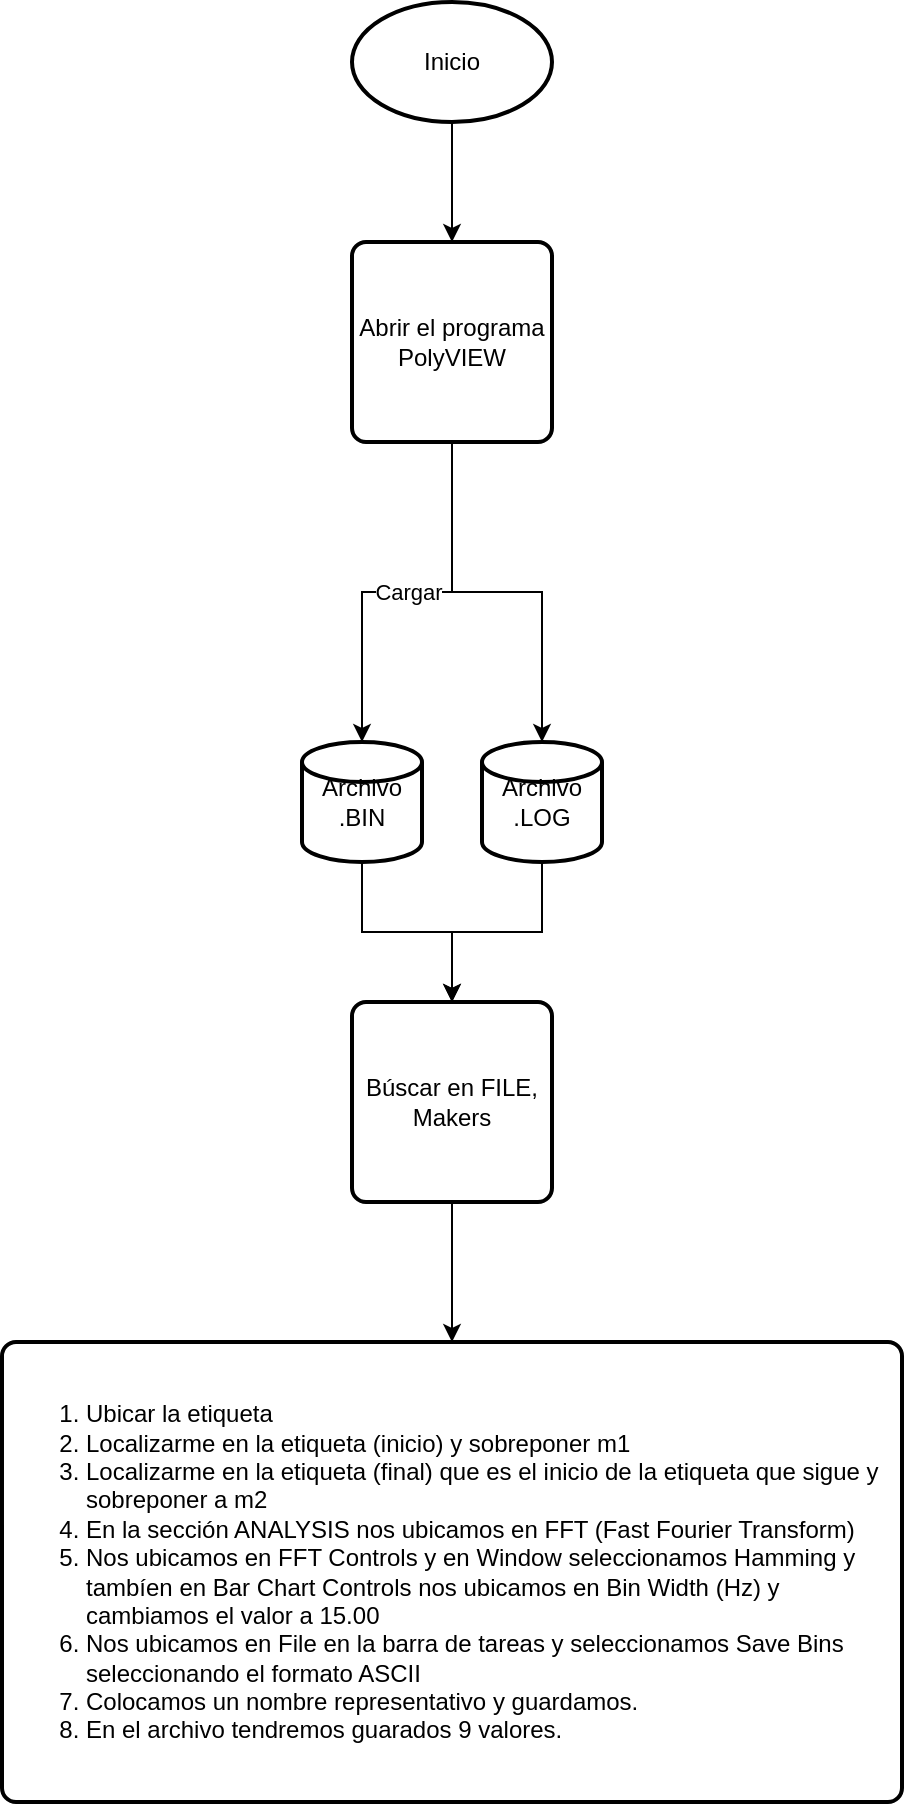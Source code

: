 <mxfile version="27.0.9">
  <diagram name="Página-1" id="BoUONhKrkpE1oiNDbWxh">
    <mxGraphModel dx="872" dy="531" grid="1" gridSize="10" guides="1" tooltips="1" connect="1" arrows="1" fold="1" page="1" pageScale="1" pageWidth="827" pageHeight="1169" math="0" shadow="0">
      <root>
        <mxCell id="0" />
        <mxCell id="1" parent="0" />
        <mxCell id="n1JX3oQRuSmtQ1Am53C5-5" style="edgeStyle=orthogonalEdgeStyle;rounded=0;orthogonalLoop=1;jettySize=auto;html=1;exitX=0.5;exitY=1;exitDx=0;exitDy=0;exitPerimeter=0;entryX=0.5;entryY=0;entryDx=0;entryDy=0;" edge="1" parent="1" source="n1JX3oQRuSmtQ1Am53C5-1" target="n1JX3oQRuSmtQ1Am53C5-4">
          <mxGeometry relative="1" as="geometry" />
        </mxCell>
        <mxCell id="n1JX3oQRuSmtQ1Am53C5-1" value="Inicio" style="strokeWidth=2;html=1;shape=mxgraph.flowchart.start_1;whiteSpace=wrap;" vertex="1" parent="1">
          <mxGeometry x="350" y="20" width="100" height="60" as="geometry" />
        </mxCell>
        <mxCell id="n1JX3oQRuSmtQ1Am53C5-9" style="edgeStyle=orthogonalEdgeStyle;rounded=0;orthogonalLoop=1;jettySize=auto;html=1;exitX=0.5;exitY=1;exitDx=0;exitDy=0;exitPerimeter=0;entryX=0.5;entryY=0;entryDx=0;entryDy=0;" edge="1" parent="1" source="n1JX3oQRuSmtQ1Am53C5-2" target="n1JX3oQRuSmtQ1Am53C5-8">
          <mxGeometry relative="1" as="geometry" />
        </mxCell>
        <mxCell id="n1JX3oQRuSmtQ1Am53C5-2" value="Archivo .BIN" style="strokeWidth=2;html=1;shape=mxgraph.flowchart.database;whiteSpace=wrap;" vertex="1" parent="1">
          <mxGeometry x="325" y="390" width="60" height="60" as="geometry" />
        </mxCell>
        <mxCell id="n1JX3oQRuSmtQ1Am53C5-10" style="edgeStyle=orthogonalEdgeStyle;rounded=0;orthogonalLoop=1;jettySize=auto;html=1;exitX=0.5;exitY=1;exitDx=0;exitDy=0;exitPerimeter=0;entryX=0.5;entryY=0;entryDx=0;entryDy=0;" edge="1" parent="1" source="n1JX3oQRuSmtQ1Am53C5-3" target="n1JX3oQRuSmtQ1Am53C5-8">
          <mxGeometry relative="1" as="geometry" />
        </mxCell>
        <mxCell id="n1JX3oQRuSmtQ1Am53C5-3" value="Archivo .LOG" style="strokeWidth=2;html=1;shape=mxgraph.flowchart.database;whiteSpace=wrap;" vertex="1" parent="1">
          <mxGeometry x="415" y="390" width="60" height="60" as="geometry" />
        </mxCell>
        <mxCell id="n1JX3oQRuSmtQ1Am53C5-7" style="edgeStyle=orthogonalEdgeStyle;rounded=0;orthogonalLoop=1;jettySize=auto;html=1;exitX=0.5;exitY=1;exitDx=0;exitDy=0;" edge="1" parent="1" source="n1JX3oQRuSmtQ1Am53C5-4" target="n1JX3oQRuSmtQ1Am53C5-3">
          <mxGeometry relative="1" as="geometry" />
        </mxCell>
        <mxCell id="n1JX3oQRuSmtQ1Am53C5-4" value="Abrir el programa PolyVIEW" style="rounded=1;whiteSpace=wrap;html=1;absoluteArcSize=1;arcSize=14;strokeWidth=2;" vertex="1" parent="1">
          <mxGeometry x="350" y="140" width="100" height="100" as="geometry" />
        </mxCell>
        <mxCell id="n1JX3oQRuSmtQ1Am53C5-6" value="Cargar" style="edgeStyle=orthogonalEdgeStyle;rounded=0;orthogonalLoop=1;jettySize=auto;html=1;exitX=0.5;exitY=1;exitDx=0;exitDy=0;entryX=0.5;entryY=0;entryDx=0;entryDy=0;entryPerimeter=0;" edge="1" parent="1" source="n1JX3oQRuSmtQ1Am53C5-4" target="n1JX3oQRuSmtQ1Am53C5-2">
          <mxGeometry relative="1" as="geometry" />
        </mxCell>
        <mxCell id="n1JX3oQRuSmtQ1Am53C5-13" style="edgeStyle=orthogonalEdgeStyle;rounded=0;orthogonalLoop=1;jettySize=auto;html=1;exitX=0.5;exitY=1;exitDx=0;exitDy=0;entryX=0.5;entryY=0;entryDx=0;entryDy=0;" edge="1" parent="1" source="n1JX3oQRuSmtQ1Am53C5-8" target="n1JX3oQRuSmtQ1Am53C5-12">
          <mxGeometry relative="1" as="geometry" />
        </mxCell>
        <mxCell id="n1JX3oQRuSmtQ1Am53C5-8" value="Búscar en FILE, Makers" style="rounded=1;whiteSpace=wrap;html=1;absoluteArcSize=1;arcSize=14;strokeWidth=2;" vertex="1" parent="1">
          <mxGeometry x="350" y="520" width="100" height="100" as="geometry" />
        </mxCell>
        <mxCell id="n1JX3oQRuSmtQ1Am53C5-12" value="&lt;ol&gt;&lt;li&gt;Ubicar la etiqueta&lt;/li&gt;&lt;li&gt;Localizarme en la etiqueta (inicio) y sobreponer m1&lt;/li&gt;&lt;li&gt;&lt;span style=&quot;background-color: transparent; color: light-dark(rgb(0, 0, 0), rgb(255, 255, 255));&quot;&gt;Localizarme en la etiqueta (final) que es el inicio de la etiqueta que sigue y sobreponer a m2&lt;/span&gt;&lt;/li&gt;&lt;li&gt;&lt;span style=&quot;background-color: transparent; color: light-dark(rgb(0, 0, 0), rgb(255, 255, 255));&quot;&gt;En la sección ANALYSIS nos ubicamos en FFT (Fast Fourier Transform)&lt;/span&gt;&lt;/li&gt;&lt;li&gt;&lt;span style=&quot;background-color: transparent; color: light-dark(rgb(0, 0, 0), rgb(255, 255, 255));&quot;&gt;Nos ubicamos en FFT Controls y en Window seleccionamos Hamming y tambíen en Bar Chart Controls nos ubicamos en Bin Width (Hz) y cambiamos el valor a 15.00&lt;/span&gt;&lt;/li&gt;&lt;li&gt;&lt;span style=&quot;background-color: transparent; color: light-dark(rgb(0, 0, 0), rgb(255, 255, 255));&quot;&gt;Nos ubicamos en File en la barra de tareas y seleccionamos Save Bins seleccionando el formato ASCII&lt;/span&gt;&lt;/li&gt;&lt;li&gt;&lt;span style=&quot;background-color: transparent; color: light-dark(rgb(0, 0, 0), rgb(255, 255, 255));&quot;&gt;Colocamos un nombre representativo y guardamos.&lt;/span&gt;&lt;/li&gt;&lt;li&gt;&lt;span style=&quot;background-color: transparent; color: light-dark(rgb(0, 0, 0), rgb(255, 255, 255));&quot;&gt;En el archivo tendremos guarados 9 valores.&lt;/span&gt;&lt;/li&gt;&lt;/ol&gt;" style="rounded=1;whiteSpace=wrap;html=1;absoluteArcSize=1;arcSize=14;strokeWidth=2;align=left;" vertex="1" parent="1">
          <mxGeometry x="175" y="690" width="450" height="230" as="geometry" />
        </mxCell>
      </root>
    </mxGraphModel>
  </diagram>
</mxfile>
